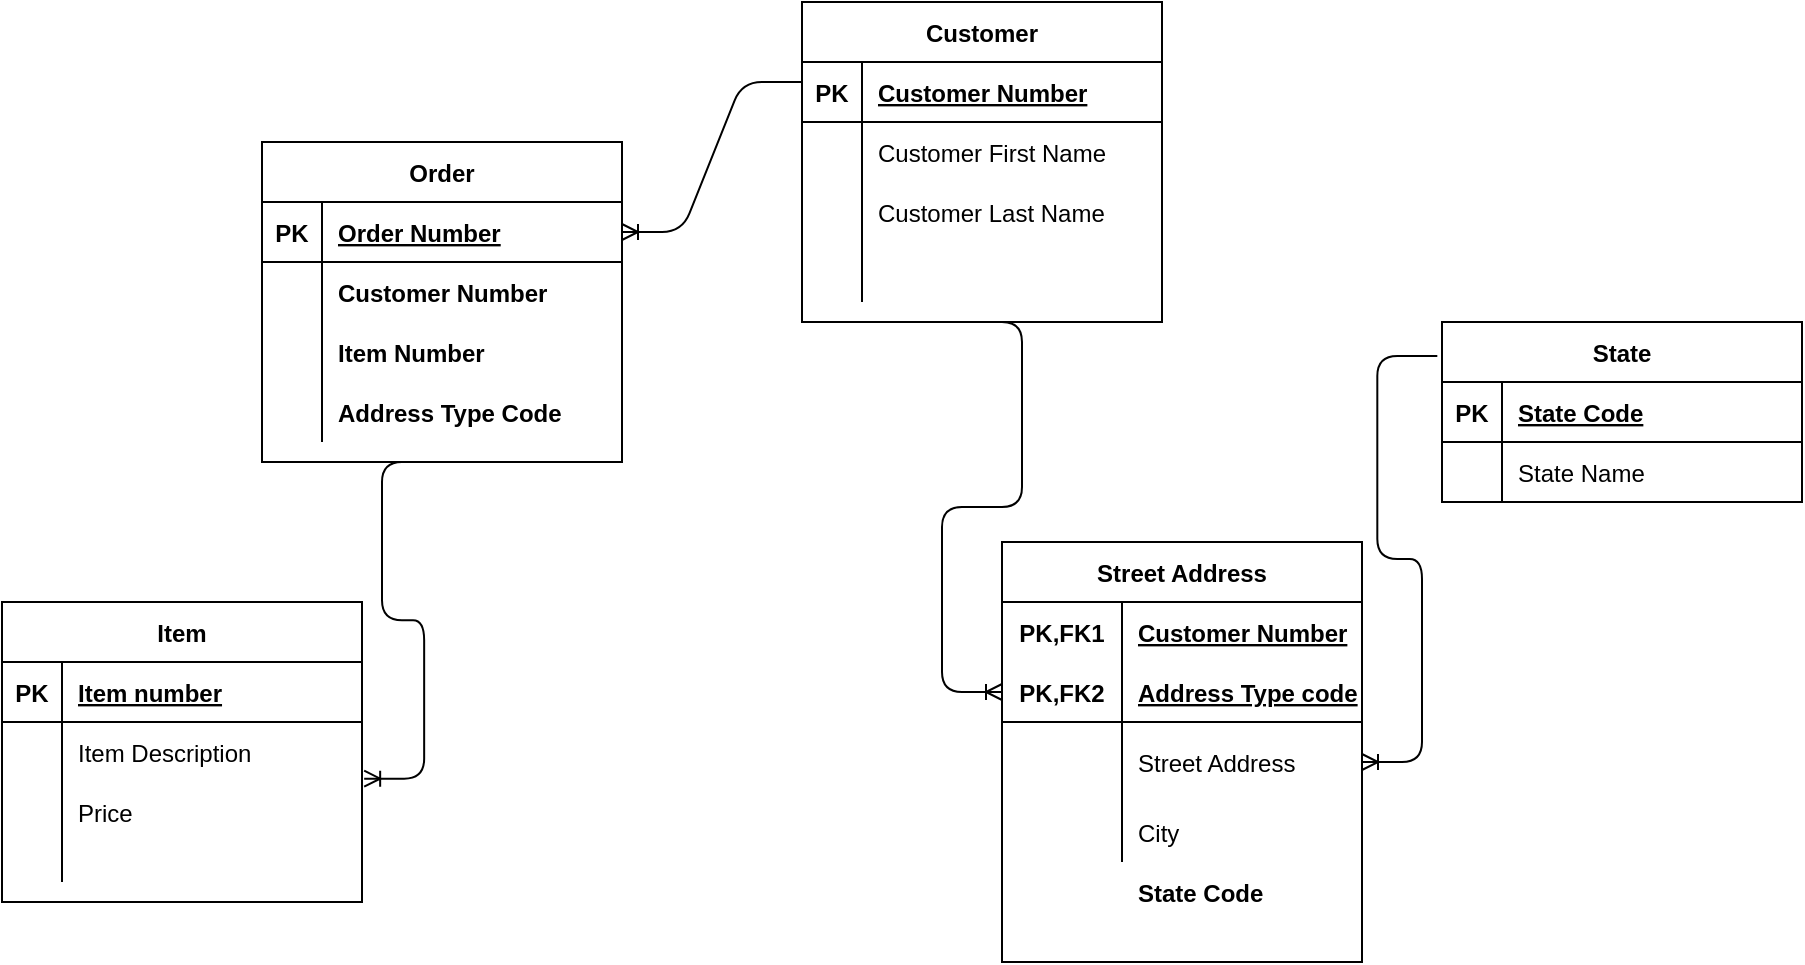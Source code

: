 <mxfile version="15.0.3" type="github">
  <diagram id="cmkbcSQtQ9GMWB0hdeYi" name="Page-1">
    <mxGraphModel dx="782" dy="468" grid="1" gridSize="10" guides="1" tooltips="1" connect="1" arrows="1" fold="1" page="1" pageScale="1" pageWidth="980" pageHeight="1390" math="0" shadow="0">
      <root>
        <mxCell id="0" />
        <mxCell id="1" parent="0" />
        <mxCell id="okrKcHC8rQpI2fEXYS8D-1" value="Customer" style="shape=table;startSize=30;container=1;collapsible=1;childLayout=tableLayout;fixedRows=1;rowLines=0;fontStyle=1;align=center;resizeLast=1;" parent="1" vertex="1">
          <mxGeometry x="480" y="290" width="180" height="160" as="geometry" />
        </mxCell>
        <mxCell id="okrKcHC8rQpI2fEXYS8D-2" value="" style="shape=partialRectangle;collapsible=0;dropTarget=0;pointerEvents=0;fillColor=none;top=0;left=0;bottom=1;right=0;points=[[0,0.5],[1,0.5]];portConstraint=eastwest;" parent="okrKcHC8rQpI2fEXYS8D-1" vertex="1">
          <mxGeometry y="30" width="180" height="30" as="geometry" />
        </mxCell>
        <mxCell id="okrKcHC8rQpI2fEXYS8D-3" value="PK" style="shape=partialRectangle;connectable=0;fillColor=none;top=0;left=0;bottom=0;right=0;fontStyle=1;overflow=hidden;" parent="okrKcHC8rQpI2fEXYS8D-2" vertex="1">
          <mxGeometry width="30" height="30" as="geometry" />
        </mxCell>
        <mxCell id="okrKcHC8rQpI2fEXYS8D-4" value="Customer Number" style="shape=partialRectangle;connectable=0;fillColor=none;top=0;left=0;bottom=0;right=0;align=left;spacingLeft=6;fontStyle=5;overflow=hidden;" parent="okrKcHC8rQpI2fEXYS8D-2" vertex="1">
          <mxGeometry x="30" width="150" height="30" as="geometry" />
        </mxCell>
        <mxCell id="okrKcHC8rQpI2fEXYS8D-5" value="" style="shape=partialRectangle;collapsible=0;dropTarget=0;pointerEvents=0;fillColor=none;top=0;left=0;bottom=0;right=0;points=[[0,0.5],[1,0.5]];portConstraint=eastwest;" parent="okrKcHC8rQpI2fEXYS8D-1" vertex="1">
          <mxGeometry y="60" width="180" height="30" as="geometry" />
        </mxCell>
        <mxCell id="okrKcHC8rQpI2fEXYS8D-6" value="" style="shape=partialRectangle;connectable=0;fillColor=none;top=0;left=0;bottom=0;right=0;editable=1;overflow=hidden;" parent="okrKcHC8rQpI2fEXYS8D-5" vertex="1">
          <mxGeometry width="30" height="30" as="geometry" />
        </mxCell>
        <mxCell id="okrKcHC8rQpI2fEXYS8D-7" value="Customer First Name" style="shape=partialRectangle;connectable=0;fillColor=none;top=0;left=0;bottom=0;right=0;align=left;spacingLeft=6;overflow=hidden;" parent="okrKcHC8rQpI2fEXYS8D-5" vertex="1">
          <mxGeometry x="30" width="150" height="30" as="geometry" />
        </mxCell>
        <mxCell id="okrKcHC8rQpI2fEXYS8D-8" value="" style="shape=partialRectangle;collapsible=0;dropTarget=0;pointerEvents=0;fillColor=none;top=0;left=0;bottom=0;right=0;points=[[0,0.5],[1,0.5]];portConstraint=eastwest;" parent="okrKcHC8rQpI2fEXYS8D-1" vertex="1">
          <mxGeometry y="90" width="180" height="30" as="geometry" />
        </mxCell>
        <mxCell id="okrKcHC8rQpI2fEXYS8D-9" value="" style="shape=partialRectangle;connectable=0;fillColor=none;top=0;left=0;bottom=0;right=0;editable=1;overflow=hidden;" parent="okrKcHC8rQpI2fEXYS8D-8" vertex="1">
          <mxGeometry width="30" height="30" as="geometry" />
        </mxCell>
        <mxCell id="okrKcHC8rQpI2fEXYS8D-10" value="Customer Last Name" style="shape=partialRectangle;connectable=0;fillColor=none;top=0;left=0;bottom=0;right=0;align=left;spacingLeft=6;overflow=hidden;" parent="okrKcHC8rQpI2fEXYS8D-8" vertex="1">
          <mxGeometry x="30" width="150" height="30" as="geometry" />
        </mxCell>
        <mxCell id="okrKcHC8rQpI2fEXYS8D-11" value="" style="shape=partialRectangle;collapsible=0;dropTarget=0;pointerEvents=0;fillColor=none;top=0;left=0;bottom=0;right=0;points=[[0,0.5],[1,0.5]];portConstraint=eastwest;" parent="okrKcHC8rQpI2fEXYS8D-1" vertex="1">
          <mxGeometry y="120" width="180" height="30" as="geometry" />
        </mxCell>
        <mxCell id="okrKcHC8rQpI2fEXYS8D-12" value="" style="shape=partialRectangle;connectable=0;fillColor=none;top=0;left=0;bottom=0;right=0;editable=1;overflow=hidden;" parent="okrKcHC8rQpI2fEXYS8D-11" vertex="1">
          <mxGeometry width="30" height="30" as="geometry" />
        </mxCell>
        <mxCell id="okrKcHC8rQpI2fEXYS8D-13" value="" style="shape=partialRectangle;connectable=0;fillColor=none;top=0;left=0;bottom=0;right=0;align=left;spacingLeft=6;overflow=hidden;" parent="okrKcHC8rQpI2fEXYS8D-11" vertex="1">
          <mxGeometry x="30" width="150" height="30" as="geometry" />
        </mxCell>
        <mxCell id="okrKcHC8rQpI2fEXYS8D-27" value="Street Address" style="shape=table;startSize=30;container=1;collapsible=1;childLayout=tableLayout;fixedRows=1;rowLines=0;fontStyle=1;align=center;resizeLast=1;" parent="1" vertex="1">
          <mxGeometry x="580" y="560" width="180" height="210" as="geometry" />
        </mxCell>
        <mxCell id="okrKcHC8rQpI2fEXYS8D-28" value="" style="shape=partialRectangle;collapsible=0;dropTarget=0;pointerEvents=0;fillColor=none;top=0;left=0;bottom=0;right=0;points=[[0,0.5],[1,0.5]];portConstraint=eastwest;" parent="okrKcHC8rQpI2fEXYS8D-27" vertex="1">
          <mxGeometry y="30" width="180" height="30" as="geometry" />
        </mxCell>
        <mxCell id="okrKcHC8rQpI2fEXYS8D-29" value="PK,FK1" style="shape=partialRectangle;connectable=0;fillColor=none;top=0;left=0;bottom=0;right=0;fontStyle=1;overflow=hidden;" parent="okrKcHC8rQpI2fEXYS8D-28" vertex="1">
          <mxGeometry width="60" height="30" as="geometry" />
        </mxCell>
        <mxCell id="okrKcHC8rQpI2fEXYS8D-30" value="Customer Number" style="shape=partialRectangle;connectable=0;fillColor=none;top=0;left=0;bottom=0;right=0;align=left;spacingLeft=6;fontStyle=5;overflow=hidden;" parent="okrKcHC8rQpI2fEXYS8D-28" vertex="1">
          <mxGeometry x="60" width="120" height="30" as="geometry" />
        </mxCell>
        <mxCell id="okrKcHC8rQpI2fEXYS8D-31" value="" style="shape=partialRectangle;collapsible=0;dropTarget=0;pointerEvents=0;fillColor=none;top=0;left=0;bottom=1;right=0;points=[[0,0.5],[1,0.5]];portConstraint=eastwest;" parent="okrKcHC8rQpI2fEXYS8D-27" vertex="1">
          <mxGeometry y="60" width="180" height="30" as="geometry" />
        </mxCell>
        <mxCell id="okrKcHC8rQpI2fEXYS8D-32" value="PK,FK2" style="shape=partialRectangle;connectable=0;fillColor=none;top=0;left=0;bottom=0;right=0;fontStyle=1;overflow=hidden;" parent="okrKcHC8rQpI2fEXYS8D-31" vertex="1">
          <mxGeometry width="60" height="30" as="geometry" />
        </mxCell>
        <mxCell id="okrKcHC8rQpI2fEXYS8D-33" value="Address Type code" style="shape=partialRectangle;connectable=0;fillColor=none;top=0;left=0;bottom=0;right=0;align=left;spacingLeft=6;fontStyle=5;overflow=hidden;" parent="okrKcHC8rQpI2fEXYS8D-31" vertex="1">
          <mxGeometry x="60" width="120" height="30" as="geometry" />
        </mxCell>
        <mxCell id="okrKcHC8rQpI2fEXYS8D-34" value="" style="shape=partialRectangle;collapsible=0;dropTarget=0;pointerEvents=0;fillColor=none;top=0;left=0;bottom=0;right=0;points=[[0,0.5],[1,0.5]];portConstraint=eastwest;" parent="okrKcHC8rQpI2fEXYS8D-27" vertex="1">
          <mxGeometry y="90" width="180" height="40" as="geometry" />
        </mxCell>
        <mxCell id="okrKcHC8rQpI2fEXYS8D-35" value="" style="shape=partialRectangle;connectable=0;fillColor=none;top=0;left=0;bottom=0;right=0;editable=1;overflow=hidden;" parent="okrKcHC8rQpI2fEXYS8D-34" vertex="1">
          <mxGeometry width="60" height="40" as="geometry" />
        </mxCell>
        <mxCell id="okrKcHC8rQpI2fEXYS8D-36" value="Street Address" style="shape=partialRectangle;connectable=0;fillColor=none;top=0;left=0;bottom=0;right=0;align=left;spacingLeft=6;overflow=hidden;" parent="okrKcHC8rQpI2fEXYS8D-34" vertex="1">
          <mxGeometry x="60" width="120" height="40" as="geometry" />
        </mxCell>
        <mxCell id="okrKcHC8rQpI2fEXYS8D-37" value="" style="shape=partialRectangle;collapsible=0;dropTarget=0;pointerEvents=0;fillColor=none;top=0;left=0;bottom=0;right=0;points=[[0,0.5],[1,0.5]];portConstraint=eastwest;" parent="okrKcHC8rQpI2fEXYS8D-27" vertex="1">
          <mxGeometry y="130" width="180" height="30" as="geometry" />
        </mxCell>
        <mxCell id="okrKcHC8rQpI2fEXYS8D-38" value="" style="shape=partialRectangle;connectable=0;fillColor=none;top=0;left=0;bottom=0;right=0;editable=1;overflow=hidden;" parent="okrKcHC8rQpI2fEXYS8D-37" vertex="1">
          <mxGeometry width="60" height="30" as="geometry" />
        </mxCell>
        <mxCell id="okrKcHC8rQpI2fEXYS8D-39" value="City" style="shape=partialRectangle;connectable=0;fillColor=none;top=0;left=0;bottom=0;right=0;align=left;spacingLeft=6;overflow=hidden;" parent="okrKcHC8rQpI2fEXYS8D-37" vertex="1">
          <mxGeometry x="60" width="120" height="30" as="geometry" />
        </mxCell>
        <mxCell id="okrKcHC8rQpI2fEXYS8D-54" value="" style="shape=partialRectangle;collapsible=0;dropTarget=0;pointerEvents=0;fillColor=none;top=0;left=0;bottom=0;right=0;points=[[0,0.5],[1,0.5]];portConstraint=eastwest;" parent="1" vertex="1">
          <mxGeometry x="580" y="720" width="180" height="30" as="geometry" />
        </mxCell>
        <mxCell id="okrKcHC8rQpI2fEXYS8D-55" value="" style="shape=partialRectangle;connectable=0;fillColor=none;top=0;left=0;bottom=0;right=0;editable=1;overflow=hidden;" parent="okrKcHC8rQpI2fEXYS8D-54" vertex="1">
          <mxGeometry width="60" height="30" as="geometry" />
        </mxCell>
        <mxCell id="okrKcHC8rQpI2fEXYS8D-56" value="State Code" style="shape=partialRectangle;connectable=0;fillColor=none;top=0;left=0;bottom=0;right=0;align=left;spacingLeft=6;overflow=hidden;fontStyle=1" parent="okrKcHC8rQpI2fEXYS8D-54" vertex="1">
          <mxGeometry x="60" width="120" height="30" as="geometry" />
        </mxCell>
        <mxCell id="okrKcHC8rQpI2fEXYS8D-57" value="State" style="shape=table;startSize=30;container=1;collapsible=1;childLayout=tableLayout;fixedRows=1;rowLines=0;fontStyle=1;align=center;resizeLast=1;" parent="1" vertex="1">
          <mxGeometry x="800" y="450" width="180" height="90" as="geometry" />
        </mxCell>
        <mxCell id="okrKcHC8rQpI2fEXYS8D-58" value="" style="shape=partialRectangle;collapsible=0;dropTarget=0;pointerEvents=0;fillColor=none;top=0;left=0;bottom=1;right=0;points=[[0,0.5],[1,0.5]];portConstraint=eastwest;" parent="okrKcHC8rQpI2fEXYS8D-57" vertex="1">
          <mxGeometry y="30" width="180" height="30" as="geometry" />
        </mxCell>
        <mxCell id="okrKcHC8rQpI2fEXYS8D-59" value="PK" style="shape=partialRectangle;connectable=0;fillColor=none;top=0;left=0;bottom=0;right=0;fontStyle=1;overflow=hidden;" parent="okrKcHC8rQpI2fEXYS8D-58" vertex="1">
          <mxGeometry width="30" height="30" as="geometry" />
        </mxCell>
        <mxCell id="okrKcHC8rQpI2fEXYS8D-60" value="State Code" style="shape=partialRectangle;connectable=0;fillColor=none;top=0;left=0;bottom=0;right=0;align=left;spacingLeft=6;fontStyle=5;overflow=hidden;" parent="okrKcHC8rQpI2fEXYS8D-58" vertex="1">
          <mxGeometry x="30" width="150" height="30" as="geometry" />
        </mxCell>
        <mxCell id="okrKcHC8rQpI2fEXYS8D-61" value="" style="shape=partialRectangle;collapsible=0;dropTarget=0;pointerEvents=0;fillColor=none;top=0;left=0;bottom=0;right=0;points=[[0,0.5],[1,0.5]];portConstraint=eastwest;" parent="okrKcHC8rQpI2fEXYS8D-57" vertex="1">
          <mxGeometry y="60" width="180" height="30" as="geometry" />
        </mxCell>
        <mxCell id="okrKcHC8rQpI2fEXYS8D-62" value="" style="shape=partialRectangle;connectable=0;fillColor=none;top=0;left=0;bottom=0;right=0;editable=1;overflow=hidden;" parent="okrKcHC8rQpI2fEXYS8D-61" vertex="1">
          <mxGeometry width="30" height="30" as="geometry" />
        </mxCell>
        <mxCell id="okrKcHC8rQpI2fEXYS8D-63" value="State Name" style="shape=partialRectangle;connectable=0;fillColor=none;top=0;left=0;bottom=0;right=0;align=left;spacingLeft=6;overflow=hidden;" parent="okrKcHC8rQpI2fEXYS8D-61" vertex="1">
          <mxGeometry x="30" width="150" height="30" as="geometry" />
        </mxCell>
        <mxCell id="okrKcHC8rQpI2fEXYS8D-90" value="Order" style="shape=table;startSize=30;container=1;collapsible=1;childLayout=tableLayout;fixedRows=1;rowLines=0;fontStyle=1;align=center;resizeLast=1;" parent="1" vertex="1">
          <mxGeometry x="210" y="360" width="180" height="160" as="geometry" />
        </mxCell>
        <mxCell id="okrKcHC8rQpI2fEXYS8D-91" value="" style="shape=partialRectangle;collapsible=0;dropTarget=0;pointerEvents=0;fillColor=none;top=0;left=0;bottom=1;right=0;points=[[0,0.5],[1,0.5]];portConstraint=eastwest;" parent="okrKcHC8rQpI2fEXYS8D-90" vertex="1">
          <mxGeometry y="30" width="180" height="30" as="geometry" />
        </mxCell>
        <mxCell id="okrKcHC8rQpI2fEXYS8D-92" value="PK" style="shape=partialRectangle;connectable=0;fillColor=none;top=0;left=0;bottom=0;right=0;fontStyle=1;overflow=hidden;" parent="okrKcHC8rQpI2fEXYS8D-91" vertex="1">
          <mxGeometry width="30" height="30" as="geometry" />
        </mxCell>
        <mxCell id="okrKcHC8rQpI2fEXYS8D-93" value="Order Number" style="shape=partialRectangle;connectable=0;fillColor=none;top=0;left=0;bottom=0;right=0;align=left;spacingLeft=6;fontStyle=5;overflow=hidden;" parent="okrKcHC8rQpI2fEXYS8D-91" vertex="1">
          <mxGeometry x="30" width="150" height="30" as="geometry" />
        </mxCell>
        <mxCell id="okrKcHC8rQpI2fEXYS8D-94" value="" style="shape=partialRectangle;collapsible=0;dropTarget=0;pointerEvents=0;fillColor=none;top=0;left=0;bottom=0;right=0;points=[[0,0.5],[1,0.5]];portConstraint=eastwest;" parent="okrKcHC8rQpI2fEXYS8D-90" vertex="1">
          <mxGeometry y="60" width="180" height="30" as="geometry" />
        </mxCell>
        <mxCell id="okrKcHC8rQpI2fEXYS8D-95" value="" style="shape=partialRectangle;connectable=0;fillColor=none;top=0;left=0;bottom=0;right=0;editable=1;overflow=hidden;" parent="okrKcHC8rQpI2fEXYS8D-94" vertex="1">
          <mxGeometry width="30" height="30" as="geometry" />
        </mxCell>
        <mxCell id="okrKcHC8rQpI2fEXYS8D-96" value="Customer Number" style="shape=partialRectangle;connectable=0;fillColor=none;top=0;left=0;bottom=0;right=0;align=left;spacingLeft=6;overflow=hidden;fontStyle=1" parent="okrKcHC8rQpI2fEXYS8D-94" vertex="1">
          <mxGeometry x="30" width="150" height="30" as="geometry" />
        </mxCell>
        <mxCell id="okrKcHC8rQpI2fEXYS8D-97" value="" style="shape=partialRectangle;collapsible=0;dropTarget=0;pointerEvents=0;fillColor=none;top=0;left=0;bottom=0;right=0;points=[[0,0.5],[1,0.5]];portConstraint=eastwest;" parent="okrKcHC8rQpI2fEXYS8D-90" vertex="1">
          <mxGeometry y="90" width="180" height="30" as="geometry" />
        </mxCell>
        <mxCell id="okrKcHC8rQpI2fEXYS8D-98" value="" style="shape=partialRectangle;connectable=0;fillColor=none;top=0;left=0;bottom=0;right=0;editable=1;overflow=hidden;" parent="okrKcHC8rQpI2fEXYS8D-97" vertex="1">
          <mxGeometry width="30" height="30" as="geometry" />
        </mxCell>
        <mxCell id="okrKcHC8rQpI2fEXYS8D-99" value="Item Number" style="shape=partialRectangle;connectable=0;fillColor=none;top=0;left=0;bottom=0;right=0;align=left;spacingLeft=6;overflow=hidden;fontStyle=1" parent="okrKcHC8rQpI2fEXYS8D-97" vertex="1">
          <mxGeometry x="30" width="150" height="30" as="geometry" />
        </mxCell>
        <mxCell id="okrKcHC8rQpI2fEXYS8D-100" value="" style="shape=partialRectangle;collapsible=0;dropTarget=0;pointerEvents=0;fillColor=none;top=0;left=0;bottom=0;right=0;points=[[0,0.5],[1,0.5]];portConstraint=eastwest;" parent="okrKcHC8rQpI2fEXYS8D-90" vertex="1">
          <mxGeometry y="120" width="180" height="30" as="geometry" />
        </mxCell>
        <mxCell id="okrKcHC8rQpI2fEXYS8D-101" value="" style="shape=partialRectangle;connectable=0;fillColor=none;top=0;left=0;bottom=0;right=0;editable=1;overflow=hidden;" parent="okrKcHC8rQpI2fEXYS8D-100" vertex="1">
          <mxGeometry width="30" height="30" as="geometry" />
        </mxCell>
        <mxCell id="okrKcHC8rQpI2fEXYS8D-102" value="Address Type Code" style="shape=partialRectangle;connectable=0;fillColor=none;top=0;left=0;bottom=0;right=0;align=left;spacingLeft=6;overflow=hidden;fontStyle=1" parent="okrKcHC8rQpI2fEXYS8D-100" vertex="1">
          <mxGeometry x="30" width="150" height="30" as="geometry" />
        </mxCell>
        <mxCell id="okrKcHC8rQpI2fEXYS8D-103" value="Item" style="shape=table;startSize=30;container=1;collapsible=1;childLayout=tableLayout;fixedRows=1;rowLines=0;fontStyle=1;align=center;resizeLast=1;" parent="1" vertex="1">
          <mxGeometry x="80" y="590" width="180" height="150" as="geometry" />
        </mxCell>
        <mxCell id="okrKcHC8rQpI2fEXYS8D-104" value="" style="shape=partialRectangle;collapsible=0;dropTarget=0;pointerEvents=0;fillColor=none;top=0;left=0;bottom=1;right=0;points=[[0,0.5],[1,0.5]];portConstraint=eastwest;" parent="okrKcHC8rQpI2fEXYS8D-103" vertex="1">
          <mxGeometry y="30" width="180" height="30" as="geometry" />
        </mxCell>
        <mxCell id="okrKcHC8rQpI2fEXYS8D-105" value="PK" style="shape=partialRectangle;connectable=0;fillColor=none;top=0;left=0;bottom=0;right=0;fontStyle=1;overflow=hidden;" parent="okrKcHC8rQpI2fEXYS8D-104" vertex="1">
          <mxGeometry width="30" height="30" as="geometry" />
        </mxCell>
        <mxCell id="okrKcHC8rQpI2fEXYS8D-106" value="Item number" style="shape=partialRectangle;connectable=0;fillColor=none;top=0;left=0;bottom=0;right=0;align=left;spacingLeft=6;fontStyle=5;overflow=hidden;" parent="okrKcHC8rQpI2fEXYS8D-104" vertex="1">
          <mxGeometry x="30" width="150" height="30" as="geometry" />
        </mxCell>
        <mxCell id="okrKcHC8rQpI2fEXYS8D-107" value="" style="shape=partialRectangle;collapsible=0;dropTarget=0;pointerEvents=0;fillColor=none;top=0;left=0;bottom=0;right=0;points=[[0,0.5],[1,0.5]];portConstraint=eastwest;" parent="okrKcHC8rQpI2fEXYS8D-103" vertex="1">
          <mxGeometry y="60" width="180" height="30" as="geometry" />
        </mxCell>
        <mxCell id="okrKcHC8rQpI2fEXYS8D-108" value="" style="shape=partialRectangle;connectable=0;fillColor=none;top=0;left=0;bottom=0;right=0;editable=1;overflow=hidden;" parent="okrKcHC8rQpI2fEXYS8D-107" vertex="1">
          <mxGeometry width="30" height="30" as="geometry" />
        </mxCell>
        <mxCell id="okrKcHC8rQpI2fEXYS8D-109" value="Item Description" style="shape=partialRectangle;connectable=0;fillColor=none;top=0;left=0;bottom=0;right=0;align=left;spacingLeft=6;overflow=hidden;" parent="okrKcHC8rQpI2fEXYS8D-107" vertex="1">
          <mxGeometry x="30" width="150" height="30" as="geometry" />
        </mxCell>
        <mxCell id="okrKcHC8rQpI2fEXYS8D-110" value="" style="shape=partialRectangle;collapsible=0;dropTarget=0;pointerEvents=0;fillColor=none;top=0;left=0;bottom=0;right=0;points=[[0,0.5],[1,0.5]];portConstraint=eastwest;" parent="okrKcHC8rQpI2fEXYS8D-103" vertex="1">
          <mxGeometry y="90" width="180" height="30" as="geometry" />
        </mxCell>
        <mxCell id="okrKcHC8rQpI2fEXYS8D-111" value="" style="shape=partialRectangle;connectable=0;fillColor=none;top=0;left=0;bottom=0;right=0;editable=1;overflow=hidden;" parent="okrKcHC8rQpI2fEXYS8D-110" vertex="1">
          <mxGeometry width="30" height="30" as="geometry" />
        </mxCell>
        <mxCell id="okrKcHC8rQpI2fEXYS8D-112" value="Price" style="shape=partialRectangle;connectable=0;fillColor=none;top=0;left=0;bottom=0;right=0;align=left;spacingLeft=6;overflow=hidden;" parent="okrKcHC8rQpI2fEXYS8D-110" vertex="1">
          <mxGeometry x="30" width="150" height="30" as="geometry" />
        </mxCell>
        <mxCell id="okrKcHC8rQpI2fEXYS8D-113" value="" style="shape=partialRectangle;collapsible=0;dropTarget=0;pointerEvents=0;fillColor=none;top=0;left=0;bottom=0;right=0;points=[[0,0.5],[1,0.5]];portConstraint=eastwest;" parent="okrKcHC8rQpI2fEXYS8D-103" vertex="1">
          <mxGeometry y="120" width="180" height="20" as="geometry" />
        </mxCell>
        <mxCell id="okrKcHC8rQpI2fEXYS8D-114" value="" style="shape=partialRectangle;connectable=0;fillColor=none;top=0;left=0;bottom=0;right=0;editable=1;overflow=hidden;" parent="okrKcHC8rQpI2fEXYS8D-113" vertex="1">
          <mxGeometry width="30" height="20" as="geometry" />
        </mxCell>
        <mxCell id="okrKcHC8rQpI2fEXYS8D-115" value="" style="shape=partialRectangle;connectable=0;fillColor=none;top=0;left=0;bottom=0;right=0;align=left;spacingLeft=6;overflow=hidden;" parent="okrKcHC8rQpI2fEXYS8D-113" vertex="1">
          <mxGeometry x="30" width="150" height="20" as="geometry" />
        </mxCell>
        <mxCell id="okrKcHC8rQpI2fEXYS8D-116" value="" style="edgeStyle=entityRelationEdgeStyle;fontSize=12;html=1;endArrow=ERoneToMany;exitX=0;exitY=0.25;exitDx=0;exitDy=0;entryX=1;entryY=0.5;entryDx=0;entryDy=0;" parent="1" source="okrKcHC8rQpI2fEXYS8D-1" target="okrKcHC8rQpI2fEXYS8D-91" edge="1">
          <mxGeometry width="100" height="100" relative="1" as="geometry">
            <mxPoint x="470" y="340" as="sourcePoint" />
            <mxPoint x="570" y="460" as="targetPoint" />
          </mxGeometry>
        </mxCell>
        <mxCell id="okrKcHC8rQpI2fEXYS8D-117" value="" style="edgeStyle=entityRelationEdgeStyle;fontSize=12;html=1;endArrow=ERoneToMany;entryX=0;entryY=0.5;entryDx=0;entryDy=0;" parent="1" target="okrKcHC8rQpI2fEXYS8D-31" edge="1">
          <mxGeometry width="100" height="100" relative="1" as="geometry">
            <mxPoint x="560" y="450" as="sourcePoint" />
            <mxPoint x="570" y="460" as="targetPoint" />
          </mxGeometry>
        </mxCell>
        <mxCell id="okrKcHC8rQpI2fEXYS8D-119" value="" style="edgeStyle=entityRelationEdgeStyle;fontSize=12;html=1;endArrow=ERoneToMany;exitX=0.5;exitY=1;exitDx=0;exitDy=0;entryX=1.006;entryY=-0.056;entryDx=0;entryDy=0;entryPerimeter=0;" parent="1" source="okrKcHC8rQpI2fEXYS8D-90" target="okrKcHC8rQpI2fEXYS8D-110" edge="1">
          <mxGeometry width="100" height="100" relative="1" as="geometry">
            <mxPoint x="470" y="560" as="sourcePoint" />
            <mxPoint x="570" y="460" as="targetPoint" />
          </mxGeometry>
        </mxCell>
        <mxCell id="okrKcHC8rQpI2fEXYS8D-121" value="" style="edgeStyle=entityRelationEdgeStyle;fontSize=12;html=1;endArrow=ERoneToMany;exitX=-0.013;exitY=0.189;exitDx=0;exitDy=0;exitPerimeter=0;" parent="1" source="okrKcHC8rQpI2fEXYS8D-57" target="okrKcHC8rQpI2fEXYS8D-34" edge="1">
          <mxGeometry width="100" height="100" relative="1" as="geometry">
            <mxPoint x="590" y="580" as="sourcePoint" />
            <mxPoint x="690" y="480" as="targetPoint" />
          </mxGeometry>
        </mxCell>
      </root>
    </mxGraphModel>
  </diagram>
</mxfile>
